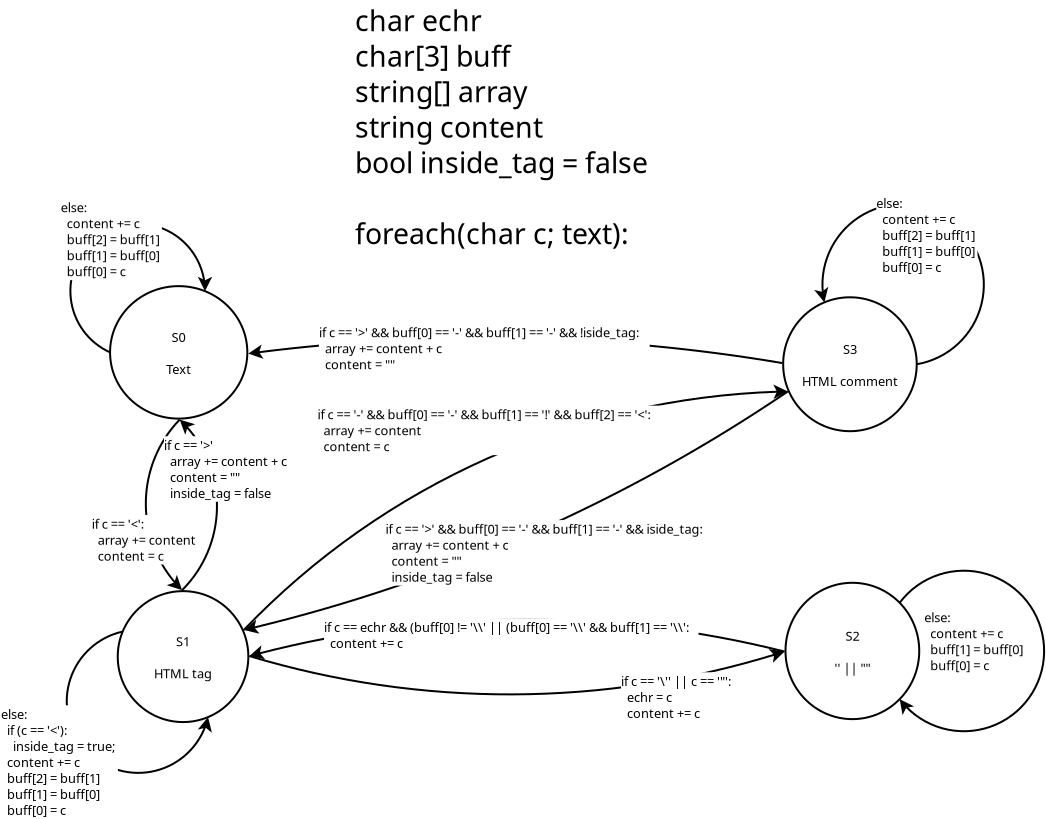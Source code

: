 <?xml version="1.0" encoding="UTF-8"?>
<dia:diagram xmlns:dia="http://www.lysator.liu.se/~alla/dia/">
  <dia:layer name="Pozadí" visible="true" active="true">
    <dia:object type="Flowchart - Ellipse" version="0" id="O0">
      <dia:attribute name="obj_pos">
        <dia:point val="-0.479,-7.361"/>
      </dia:attribute>
      <dia:attribute name="obj_bb">
        <dia:rectangle val="-0.529,-7.411;6.435,-0.687"/>
      </dia:attribute>
      <dia:attribute name="elem_corner">
        <dia:point val="-0.479,-7.361"/>
      </dia:attribute>
      <dia:attribute name="elem_width">
        <dia:real val="6.864"/>
      </dia:attribute>
      <dia:attribute name="elem_height">
        <dia:real val="6.624"/>
      </dia:attribute>
      <dia:attribute name="show_background">
        <dia:boolean val="true"/>
      </dia:attribute>
      <dia:attribute name="padding">
        <dia:real val="0.354"/>
      </dia:attribute>
      <dia:attribute name="text">
        <dia:composite type="text">
          <dia:attribute name="string">
            <dia:string>#S0

Text#</dia:string>
          </dia:attribute>
          <dia:attribute name="font">
            <dia:font family="sans" style="0" name="Helvetica"/>
          </dia:attribute>
          <dia:attribute name="height">
            <dia:real val="0.8"/>
          </dia:attribute>
          <dia:attribute name="pos">
            <dia:point val="2.953,-4.654"/>
          </dia:attribute>
          <dia:attribute name="color">
            <dia:color val="#000000"/>
          </dia:attribute>
          <dia:attribute name="alignment">
            <dia:enum val="1"/>
          </dia:attribute>
        </dia:composite>
      </dia:attribute>
    </dia:object>
    <dia:object type="Flowchart - Ellipse" version="0" id="O1">
      <dia:attribute name="obj_pos">
        <dia:point val="-0.095,7.889"/>
      </dia:attribute>
      <dia:attribute name="obj_bb">
        <dia:rectangle val="-0.145,7.839;6.485,14.486"/>
      </dia:attribute>
      <dia:attribute name="elem_corner">
        <dia:point val="-0.095,7.889"/>
      </dia:attribute>
      <dia:attribute name="elem_width">
        <dia:real val="6.53"/>
      </dia:attribute>
      <dia:attribute name="elem_height">
        <dia:real val="6.547"/>
      </dia:attribute>
      <dia:attribute name="show_background">
        <dia:boolean val="true"/>
      </dia:attribute>
      <dia:attribute name="padding">
        <dia:real val="0.354"/>
      </dia:attribute>
      <dia:attribute name="text">
        <dia:composite type="text">
          <dia:attribute name="string">
            <dia:string>#S1

HTML tag#</dia:string>
          </dia:attribute>
          <dia:attribute name="font">
            <dia:font family="sans" style="0" name="Helvetica"/>
          </dia:attribute>
          <dia:attribute name="height">
            <dia:real val="0.8"/>
          </dia:attribute>
          <dia:attribute name="pos">
            <dia:point val="3.17,10.557"/>
          </dia:attribute>
          <dia:attribute name="color">
            <dia:color val="#000000"/>
          </dia:attribute>
          <dia:attribute name="alignment">
            <dia:enum val="1"/>
          </dia:attribute>
        </dia:composite>
      </dia:attribute>
    </dia:object>
    <dia:object type="Standard - Arc" version="0" id="O2">
      <dia:attribute name="obj_pos">
        <dia:point val="3.17,11.162"/>
      </dia:attribute>
      <dia:attribute name="obj_bb">
        <dia:rectangle val="3.12,10.709;36.687,13.103"/>
      </dia:attribute>
      <dia:attribute name="conn_endpoints">
        <dia:point val="3.17,11.162"/>
        <dia:point val="36.636,10.881"/>
      </dia:attribute>
      <dia:attribute name="curve_distance">
        <dia:real val="2.029"/>
      </dia:attribute>
      <dia:attribute name="end_arrow">
        <dia:enum val="22"/>
      </dia:attribute>
      <dia:attribute name="end_arrow_length">
        <dia:real val="0.5"/>
      </dia:attribute>
      <dia:attribute name="end_arrow_width">
        <dia:real val="0.5"/>
      </dia:attribute>
      <dia:connections>
        <dia:connection handle="0" to="O1" connection="16"/>
        <dia:connection handle="1" to="O12" connection="16"/>
      </dia:connections>
    </dia:object>
    <dia:object type="Standard - Arc" version="0" id="O3">
      <dia:attribute name="obj_pos">
        <dia:point val="2.953,-4.049"/>
      </dia:attribute>
      <dia:attribute name="obj_bb">
        <dia:rectangle val="1.257,-4.1;3.221,11.213"/>
      </dia:attribute>
      <dia:attribute name="conn_endpoints">
        <dia:point val="2.953,-4.049"/>
        <dia:point val="3.17,11.162"/>
      </dia:attribute>
      <dia:attribute name="curve_distance">
        <dia:real val="1.752"/>
      </dia:attribute>
      <dia:attribute name="end_arrow">
        <dia:enum val="22"/>
      </dia:attribute>
      <dia:attribute name="end_arrow_length">
        <dia:real val="0.5"/>
      </dia:attribute>
      <dia:attribute name="end_arrow_width">
        <dia:real val="0.5"/>
      </dia:attribute>
      <dia:connections>
        <dia:connection handle="0" to="O0" connection="16"/>
        <dia:connection handle="1" to="O1" connection="16"/>
      </dia:connections>
    </dia:object>
    <dia:object type="Standard - Arc" version="0" id="O4">
      <dia:attribute name="obj_pos">
        <dia:point val="3.17,11.162"/>
      </dia:attribute>
      <dia:attribute name="obj_bb">
        <dia:rectangle val="2.902,-4.1;4.918,11.213"/>
      </dia:attribute>
      <dia:attribute name="conn_endpoints">
        <dia:point val="3.17,11.162"/>
        <dia:point val="2.953,-4.049"/>
      </dia:attribute>
      <dia:attribute name="curve_distance">
        <dia:real val="1.805"/>
      </dia:attribute>
      <dia:attribute name="end_arrow">
        <dia:enum val="22"/>
      </dia:attribute>
      <dia:attribute name="end_arrow_length">
        <dia:real val="0.5"/>
      </dia:attribute>
      <dia:attribute name="end_arrow_width">
        <dia:real val="0.5"/>
      </dia:attribute>
      <dia:connections>
        <dia:connection handle="0" to="O1" connection="16"/>
        <dia:connection handle="1" to="O0" connection="16"/>
      </dia:connections>
    </dia:object>
    <dia:object type="Standard - Arc" version="0" id="O5">
      <dia:attribute name="obj_pos">
        <dia:point val="36.636,10.881"/>
      </dia:attribute>
      <dia:attribute name="obj_bb">
        <dia:rectangle val="3.12,9.257;36.687,11.364"/>
      </dia:attribute>
      <dia:attribute name="conn_endpoints">
        <dia:point val="36.636,10.881"/>
        <dia:point val="3.17,11.162"/>
      </dia:attribute>
      <dia:attribute name="curve_distance">
        <dia:real val="1.711"/>
      </dia:attribute>
      <dia:attribute name="end_arrow">
        <dia:enum val="22"/>
      </dia:attribute>
      <dia:attribute name="end_arrow_length">
        <dia:real val="0.5"/>
      </dia:attribute>
      <dia:attribute name="end_arrow_width">
        <dia:real val="0.5"/>
      </dia:attribute>
      <dia:connections>
        <dia:connection handle="0" to="O12" connection="16"/>
        <dia:connection handle="1" to="O1" connection="16"/>
      </dia:connections>
    </dia:object>
    <dia:object type="Standard - Arc" version="0" id="O6">
      <dia:attribute name="obj_pos">
        <dia:point val="39.001,8.471"/>
      </dia:attribute>
      <dia:attribute name="obj_bb">
        <dia:rectangle val="38.951,6.817;46.273,14.944"/>
      </dia:attribute>
      <dia:attribute name="conn_endpoints">
        <dia:point val="39.001,8.471"/>
        <dia:point val="39.001,13.291"/>
      </dia:attribute>
      <dia:attribute name="curve_distance">
        <dia:real val="-7.223"/>
      </dia:attribute>
      <dia:attribute name="end_arrow">
        <dia:enum val="22"/>
      </dia:attribute>
      <dia:attribute name="end_arrow_length">
        <dia:real val="0.5"/>
      </dia:attribute>
      <dia:attribute name="end_arrow_width">
        <dia:real val="0.5"/>
      </dia:attribute>
      <dia:connections>
        <dia:connection handle="0" to="O12" connection="2"/>
        <dia:connection handle="1" to="O12" connection="14"/>
      </dia:connections>
    </dia:object>
    <dia:object type="Standard - Arc" version="0" id="O7">
      <dia:attribute name="obj_pos">
        <dia:point val="0.154,9.91"/>
      </dia:attribute>
      <dia:attribute name="obj_bb">
        <dia:rectangle val="-2.695,9.839;4.613,17.026"/>
      </dia:attribute>
      <dia:attribute name="conn_endpoints">
        <dia:point val="0.154,9.91"/>
        <dia:point val="4.42,14.186"/>
      </dia:attribute>
      <dia:attribute name="curve_distance">
        <dia:real val="5.491"/>
      </dia:attribute>
      <dia:attribute name="end_arrow">
        <dia:enum val="22"/>
      </dia:attribute>
      <dia:attribute name="end_arrow_length">
        <dia:real val="0.5"/>
      </dia:attribute>
      <dia:attribute name="end_arrow_width">
        <dia:real val="0.5"/>
      </dia:attribute>
      <dia:connections>
        <dia:connection handle="0" to="O1" connection="7"/>
        <dia:connection handle="1" to="O1" connection="13"/>
      </dia:connections>
    </dia:object>
    <dia:object type="Standard - Arc" version="0" id="O8">
      <dia:attribute name="obj_pos">
        <dia:point val="-0.479,-4.049"/>
      </dia:attribute>
      <dia:attribute name="obj_bb">
        <dia:rectangle val="-2.513,-10.532;4.63,-3.98"/>
      </dia:attribute>
      <dia:attribute name="conn_endpoints">
        <dia:point val="-0.479,-4.049"/>
        <dia:point val="4.266,-7.109"/>
      </dia:attribute>
      <dia:attribute name="curve_distance">
        <dia:real val="-5.195"/>
      </dia:attribute>
      <dia:attribute name="end_arrow">
        <dia:enum val="22"/>
      </dia:attribute>
      <dia:attribute name="end_arrow_length">
        <dia:real val="0.5"/>
      </dia:attribute>
      <dia:attribute name="end_arrow_width">
        <dia:real val="0.5"/>
      </dia:attribute>
      <dia:connections>
        <dia:connection handle="0" to="O0" connection="8"/>
        <dia:connection handle="1" to="O0" connection="3"/>
      </dia:connections>
    </dia:object>
    <dia:object type="Standard - Text" version="1" id="O9">
      <dia:attribute name="obj_pos">
        <dia:point val="-1.398,4.766"/>
      </dia:attribute>
      <dia:attribute name="obj_bb">
        <dia:rectangle val="-1.398,4.171;4.617,6.518"/>
      </dia:attribute>
      <dia:attribute name="text">
        <dia:composite type="text">
          <dia:attribute name="string">
            <dia:string>#if c == '&lt;':
  array += content
  content = c#</dia:string>
          </dia:attribute>
          <dia:attribute name="font">
            <dia:font family="sans" style="0" name="Helvetica"/>
          </dia:attribute>
          <dia:attribute name="height">
            <dia:real val="0.8"/>
          </dia:attribute>
          <dia:attribute name="pos">
            <dia:point val="-1.398,4.766"/>
          </dia:attribute>
          <dia:attribute name="color">
            <dia:color val="#000000"/>
          </dia:attribute>
          <dia:attribute name="alignment">
            <dia:enum val="0"/>
          </dia:attribute>
        </dia:composite>
      </dia:attribute>
      <dia:attribute name="valign">
        <dia:enum val="3"/>
      </dia:attribute>
      <dia:attribute name="fill_color">
        <dia:color val="#ffffff"/>
      </dia:attribute>
      <dia:attribute name="show_background">
        <dia:boolean val="true"/>
      </dia:attribute>
    </dia:object>
    <dia:object type="Standard - Text" version="1" id="O10">
      <dia:attribute name="obj_pos">
        <dia:point val="2.218,0.832"/>
      </dia:attribute>
      <dia:attribute name="obj_bb">
        <dia:rectangle val="2.218,0.219;9.547,3.422"/>
      </dia:attribute>
      <dia:attribute name="text">
        <dia:composite type="text">
          <dia:attribute name="string">
            <dia:string>#if c == '&gt;'
  array += content + c
  content = ""
  inside_tag = false#</dia:string>
          </dia:attribute>
          <dia:attribute name="font">
            <dia:font family="sans" style="0" name="Helvetica"/>
          </dia:attribute>
          <dia:attribute name="height">
            <dia:real val="0.8"/>
          </dia:attribute>
          <dia:attribute name="pos">
            <dia:point val="2.218,0.832"/>
          </dia:attribute>
          <dia:attribute name="color">
            <dia:color val="#000000"/>
          </dia:attribute>
          <dia:attribute name="alignment">
            <dia:enum val="0"/>
          </dia:attribute>
        </dia:composite>
      </dia:attribute>
      <dia:attribute name="valign">
        <dia:enum val="3"/>
      </dia:attribute>
      <dia:attribute name="fill_color">
        <dia:color val="#ffffff"/>
      </dia:attribute>
      <dia:attribute name="show_background">
        <dia:boolean val="true"/>
      </dia:attribute>
    </dia:object>
    <dia:object type="Standard - Text" version="1" id="O11">
      <dia:attribute name="obj_pos">
        <dia:point val="-2.948,-11.051"/>
      </dia:attribute>
      <dia:attribute name="obj_bb">
        <dia:rectangle val="-2.948,-11.646;2.719,-7.699"/>
      </dia:attribute>
      <dia:attribute name="text">
        <dia:composite type="text">
          <dia:attribute name="string">
            <dia:string>#else:
  content += c
  buff[2] = buff[1]
  buff[1] = buff[0]
  buff[0] = c#</dia:string>
          </dia:attribute>
          <dia:attribute name="font">
            <dia:font family="sans" style="0" name="Helvetica"/>
          </dia:attribute>
          <dia:attribute name="height">
            <dia:real val="0.8"/>
          </dia:attribute>
          <dia:attribute name="pos">
            <dia:point val="-2.948,-11.051"/>
          </dia:attribute>
          <dia:attribute name="color">
            <dia:color val="#000000"/>
          </dia:attribute>
          <dia:attribute name="alignment">
            <dia:enum val="0"/>
          </dia:attribute>
        </dia:composite>
      </dia:attribute>
      <dia:attribute name="valign">
        <dia:enum val="3"/>
      </dia:attribute>
      <dia:attribute name="fill_color">
        <dia:color val="#ffffff"/>
      </dia:attribute>
      <dia:attribute name="show_background">
        <dia:boolean val="true"/>
      </dia:attribute>
    </dia:object>
    <dia:object type="Flowchart - Ellipse" version="0" id="O12">
      <dia:attribute name="obj_pos">
        <dia:point val="33.293,7.472"/>
      </dia:attribute>
      <dia:attribute name="obj_bb">
        <dia:rectangle val="33.243,7.422;40.03,14.339"/>
      </dia:attribute>
      <dia:attribute name="elem_corner">
        <dia:point val="33.293,7.472"/>
      </dia:attribute>
      <dia:attribute name="elem_width">
        <dia:real val="6.687"/>
      </dia:attribute>
      <dia:attribute name="elem_height">
        <dia:real val="6.817"/>
      </dia:attribute>
      <dia:attribute name="border_width">
        <dia:real val="0.1"/>
      </dia:attribute>
      <dia:attribute name="show_background">
        <dia:boolean val="true"/>
      </dia:attribute>
      <dia:attribute name="padding">
        <dia:real val="0.354"/>
      </dia:attribute>
      <dia:attribute name="text">
        <dia:composite type="text">
          <dia:attribute name="string">
            <dia:string>#S2

'' || ""#</dia:string>
          </dia:attribute>
          <dia:attribute name="font">
            <dia:font family="sans" style="0" name="Helvetica"/>
          </dia:attribute>
          <dia:attribute name="height">
            <dia:real val="0.8"/>
          </dia:attribute>
          <dia:attribute name="pos">
            <dia:point val="36.636,10.276"/>
          </dia:attribute>
          <dia:attribute name="color">
            <dia:color val="#000000"/>
          </dia:attribute>
          <dia:attribute name="alignment">
            <dia:enum val="1"/>
          </dia:attribute>
        </dia:composite>
      </dia:attribute>
    </dia:object>
    <dia:object type="Standard - Text" version="1" id="O13">
      <dia:attribute name="obj_pos">
        <dia:point val="25.068,12.632"/>
      </dia:attribute>
      <dia:attribute name="obj_bb">
        <dia:rectangle val="25.068,12.037;31.773,14.385"/>
      </dia:attribute>
      <dia:attribute name="text">
        <dia:composite type="text">
          <dia:attribute name="string">
            <dia:string>#if c == '\'' || c == '"':
  echr = c
  content += c#</dia:string>
          </dia:attribute>
          <dia:attribute name="font">
            <dia:font family="sans" style="0" name="Helvetica"/>
          </dia:attribute>
          <dia:attribute name="height">
            <dia:real val="0.8"/>
          </dia:attribute>
          <dia:attribute name="pos">
            <dia:point val="25.068,12.632"/>
          </dia:attribute>
          <dia:attribute name="color">
            <dia:color val="#000000"/>
          </dia:attribute>
          <dia:attribute name="alignment">
            <dia:enum val="0"/>
          </dia:attribute>
        </dia:composite>
      </dia:attribute>
      <dia:attribute name="valign">
        <dia:enum val="3"/>
      </dia:attribute>
      <dia:attribute name="fill_color">
        <dia:color val="#ffffff"/>
      </dia:attribute>
      <dia:attribute name="show_background">
        <dia:boolean val="true"/>
      </dia:attribute>
    </dia:object>
    <dia:object type="Standard - Text" version="1" id="O14">
      <dia:attribute name="obj_pos">
        <dia:point val="10.218,9.932"/>
      </dia:attribute>
      <dia:attribute name="obj_bb">
        <dia:rectangle val="10.218,9.337;31.411,10.885"/>
      </dia:attribute>
      <dia:attribute name="text">
        <dia:composite type="text">
          <dia:attribute name="string">
            <dia:string>#if c == echr &amp;&amp; (buff[0] != '\\' || (buff[0] == '\\' &amp;&amp; buff[1] == '\\':
  content += c#</dia:string>
          </dia:attribute>
          <dia:attribute name="font">
            <dia:font family="sans" style="0" name="Helvetica"/>
          </dia:attribute>
          <dia:attribute name="height">
            <dia:real val="0.8"/>
          </dia:attribute>
          <dia:attribute name="pos">
            <dia:point val="10.218,9.932"/>
          </dia:attribute>
          <dia:attribute name="color">
            <dia:color val="#000000"/>
          </dia:attribute>
          <dia:attribute name="alignment">
            <dia:enum val="0"/>
          </dia:attribute>
        </dia:composite>
      </dia:attribute>
      <dia:attribute name="valign">
        <dia:enum val="3"/>
      </dia:attribute>
      <dia:attribute name="fill_color">
        <dia:color val="#ffffff"/>
      </dia:attribute>
      <dia:attribute name="show_background">
        <dia:boolean val="true"/>
      </dia:attribute>
    </dia:object>
    <dia:object type="Standard - Text" version="1" id="O15">
      <dia:attribute name="obj_pos">
        <dia:point val="-5.932,14.284"/>
      </dia:attribute>
      <dia:attribute name="obj_bb">
        <dia:rectangle val="-5.932,13.689;0.613,19.237"/>
      </dia:attribute>
      <dia:attribute name="text">
        <dia:composite type="text">
          <dia:attribute name="string">
            <dia:string>#else:
  if (c == '&lt;'):
    inside_tag = true;
  content += c
  buff[2] = buff[1]
  buff[1] = buff[0]
  buff[0] = c #</dia:string>
          </dia:attribute>
          <dia:attribute name="font">
            <dia:font family="sans" style="0" name="Helvetica"/>
          </dia:attribute>
          <dia:attribute name="height">
            <dia:real val="0.8"/>
          </dia:attribute>
          <dia:attribute name="pos">
            <dia:point val="-5.932,14.284"/>
          </dia:attribute>
          <dia:attribute name="color">
            <dia:color val="#000000"/>
          </dia:attribute>
          <dia:attribute name="alignment">
            <dia:enum val="0"/>
          </dia:attribute>
        </dia:composite>
      </dia:attribute>
      <dia:attribute name="valign">
        <dia:enum val="3"/>
      </dia:attribute>
      <dia:attribute name="fill_color">
        <dia:color val="#ffffff"/>
      </dia:attribute>
      <dia:attribute name="show_background">
        <dia:boolean val="true"/>
      </dia:attribute>
    </dia:object>
    <dia:object type="Standard - Text" version="1" id="O16">
      <dia:attribute name="obj_pos">
        <dia:point val="40.235,9.447"/>
      </dia:attribute>
      <dia:attribute name="obj_bb">
        <dia:rectangle val="40.235,8.852;45.903,12.0"/>
      </dia:attribute>
      <dia:attribute name="text">
        <dia:composite type="text">
          <dia:attribute name="string">
            <dia:string>#else:
  content += c
  buff[1] = buff[0]
  buff[0] = c#</dia:string>
          </dia:attribute>
          <dia:attribute name="font">
            <dia:font family="sans" style="0" name="Helvetica"/>
          </dia:attribute>
          <dia:attribute name="height">
            <dia:real val="0.8"/>
          </dia:attribute>
          <dia:attribute name="pos">
            <dia:point val="40.235,9.447"/>
          </dia:attribute>
          <dia:attribute name="color">
            <dia:color val="#000000"/>
          </dia:attribute>
          <dia:attribute name="alignment">
            <dia:enum val="0"/>
          </dia:attribute>
        </dia:composite>
      </dia:attribute>
      <dia:attribute name="valign">
        <dia:enum val="3"/>
      </dia:attribute>
    </dia:object>
    <dia:object type="Flowchart - Ellipse" version="0" id="O17">
      <dia:attribute name="obj_pos">
        <dia:point val="33.176,-6.803"/>
      </dia:attribute>
      <dia:attribute name="obj_bb">
        <dia:rectangle val="33.127,-6.853;39.904,-0.058"/>
      </dia:attribute>
      <dia:attribute name="elem_corner">
        <dia:point val="33.176,-6.803"/>
      </dia:attribute>
      <dia:attribute name="elem_width">
        <dia:real val="6.678"/>
      </dia:attribute>
      <dia:attribute name="elem_height">
        <dia:real val="6.695"/>
      </dia:attribute>
      <dia:attribute name="show_background">
        <dia:boolean val="true"/>
      </dia:attribute>
      <dia:attribute name="padding">
        <dia:real val="0.354"/>
      </dia:attribute>
      <dia:attribute name="text">
        <dia:composite type="text">
          <dia:attribute name="string">
            <dia:string>#S3

HTML comment#</dia:string>
          </dia:attribute>
          <dia:attribute name="font">
            <dia:font family="sans" style="0" name="Helvetica"/>
          </dia:attribute>
          <dia:attribute name="height">
            <dia:real val="0.8"/>
          </dia:attribute>
          <dia:attribute name="pos">
            <dia:point val="36.516,-4.06"/>
          </dia:attribute>
          <dia:attribute name="color">
            <dia:color val="#000000"/>
          </dia:attribute>
          <dia:attribute name="alignment">
            <dia:enum val="1"/>
          </dia:attribute>
        </dia:composite>
      </dia:attribute>
    </dia:object>
    <dia:object type="Standard - Arc" version="0" id="O18">
      <dia:attribute name="obj_pos">
        <dia:point val="3.17,11.162"/>
      </dia:attribute>
      <dia:attribute name="obj_bb">
        <dia:rectangle val="3.104,-3.75;36.581,11.228"/>
      </dia:attribute>
      <dia:attribute name="conn_endpoints">
        <dia:point val="3.17,11.162"/>
        <dia:point val="36.516,-3.455"/>
      </dia:attribute>
      <dia:attribute name="curve_distance">
        <dia:real val="-2.964"/>
      </dia:attribute>
      <dia:attribute name="end_arrow">
        <dia:enum val="22"/>
      </dia:attribute>
      <dia:attribute name="end_arrow_length">
        <dia:real val="0.5"/>
      </dia:attribute>
      <dia:attribute name="end_arrow_width">
        <dia:real val="0.5"/>
      </dia:attribute>
      <dia:connections>
        <dia:connection handle="0" to="O1" connection="16"/>
        <dia:connection handle="1" to="O17" connection="16"/>
      </dia:connections>
    </dia:object>
    <dia:object type="Standard - Arc" version="0" id="O19">
      <dia:attribute name="obj_pos">
        <dia:point val="36.516,-3.455"/>
      </dia:attribute>
      <dia:attribute name="obj_bb">
        <dia:rectangle val="3.104,-3.521;36.581,11.323"/>
      </dia:attribute>
      <dia:attribute name="conn_endpoints">
        <dia:point val="36.516,-3.455"/>
        <dia:point val="3.17,11.162"/>
      </dia:attribute>
      <dia:attribute name="curve_distance">
        <dia:real val="-1.361"/>
      </dia:attribute>
      <dia:attribute name="end_arrow">
        <dia:enum val="22"/>
      </dia:attribute>
      <dia:attribute name="end_arrow_length">
        <dia:real val="0.5"/>
      </dia:attribute>
      <dia:attribute name="end_arrow_width">
        <dia:real val="0.5"/>
      </dia:attribute>
      <dia:connections>
        <dia:connection handle="0" to="O17" connection="16"/>
        <dia:connection handle="1" to="O1" connection="16"/>
      </dia:connections>
    </dia:object>
    <dia:object type="Standard - Text" version="1" id="O20">
      <dia:attribute name="obj_pos">
        <dia:point val="9.892,-0.7"/>
      </dia:attribute>
      <dia:attribute name="obj_bb">
        <dia:rectangle val="9.892,-1.295;30.335,1.052"/>
      </dia:attribute>
      <dia:attribute name="text">
        <dia:composite type="text">
          <dia:attribute name="string">
            <dia:string>#if c == '-' &amp;&amp; buff[0] == '-' &amp;&amp; buff[1] == '!' &amp;&amp; buff[2] == '&lt;':
  array += content
  content = c#</dia:string>
          </dia:attribute>
          <dia:attribute name="font">
            <dia:font family="sans" style="0" name="Helvetica"/>
          </dia:attribute>
          <dia:attribute name="height">
            <dia:real val="0.8"/>
          </dia:attribute>
          <dia:attribute name="pos">
            <dia:point val="9.892,-0.7"/>
          </dia:attribute>
          <dia:attribute name="color">
            <dia:color val="#000000"/>
          </dia:attribute>
          <dia:attribute name="alignment">
            <dia:enum val="0"/>
          </dia:attribute>
        </dia:composite>
      </dia:attribute>
      <dia:attribute name="valign">
        <dia:enum val="3"/>
      </dia:attribute>
      <dia:attribute name="fill_color">
        <dia:color val="#ffffff"/>
      </dia:attribute>
      <dia:attribute name="show_background">
        <dia:boolean val="true"/>
      </dia:attribute>
    </dia:object>
    <dia:object type="Standard - Arc" version="0" id="O21">
      <dia:attribute name="obj_pos">
        <dia:point val="39.855,-3.455"/>
      </dia:attribute>
      <dia:attribute name="obj_bb">
        <dia:rectangle val="34.726,-11.518;43.26,-3.386"/>
      </dia:attribute>
      <dia:attribute name="conn_endpoints">
        <dia:point val="39.855,-3.455"/>
        <dia:point val="35.238,-6.548"/>
      </dia:attribute>
      <dia:attribute name="curve_distance">
        <dia:real val="6.961"/>
      </dia:attribute>
      <dia:attribute name="end_arrow">
        <dia:enum val="22"/>
      </dia:attribute>
      <dia:attribute name="end_arrow_length">
        <dia:real val="0.5"/>
      </dia:attribute>
      <dia:attribute name="end_arrow_width">
        <dia:real val="0.5"/>
      </dia:attribute>
      <dia:connections>
        <dia:connection handle="0" to="O17" connection="0"/>
        <dia:connection handle="1" to="O17" connection="5"/>
      </dia:connections>
    </dia:object>
    <dia:object type="Standard - Text" version="1" id="O22">
      <dia:attribute name="obj_pos">
        <dia:point val="37.832,-11.267"/>
      </dia:attribute>
      <dia:attribute name="obj_bb">
        <dia:rectangle val="37.832,-11.862;43.5,-7.914"/>
      </dia:attribute>
      <dia:attribute name="text">
        <dia:composite type="text">
          <dia:attribute name="string">
            <dia:string>#else:
  content += c
  buff[2] = buff[1]
  buff[1] = buff[0]
  buff[0] = c#</dia:string>
          </dia:attribute>
          <dia:attribute name="font">
            <dia:font family="sans" style="0" name="Helvetica"/>
          </dia:attribute>
          <dia:attribute name="height">
            <dia:real val="0.8"/>
          </dia:attribute>
          <dia:attribute name="pos">
            <dia:point val="37.832,-11.267"/>
          </dia:attribute>
          <dia:attribute name="color">
            <dia:color val="#000000"/>
          </dia:attribute>
          <dia:attribute name="alignment">
            <dia:enum val="0"/>
          </dia:attribute>
        </dia:composite>
      </dia:attribute>
      <dia:attribute name="valign">
        <dia:enum val="3"/>
      </dia:attribute>
      <dia:attribute name="fill_color">
        <dia:color val="#ffffff"/>
      </dia:attribute>
      <dia:attribute name="show_background">
        <dia:boolean val="true"/>
      </dia:attribute>
    </dia:object>
    <dia:object type="Standard - Text" version="1" id="O23">
      <dia:attribute name="obj_pos">
        <dia:point val="13.291,5.023"/>
      </dia:attribute>
      <dia:attribute name="obj_bb">
        <dia:rectangle val="13.291,4.428;32.346,7.575"/>
      </dia:attribute>
      <dia:attribute name="text">
        <dia:composite type="text">
          <dia:attribute name="string">
            <dia:string>#if c == '&gt;' &amp;&amp; buff[0] == '-' &amp;&amp; buff[1] == '-' &amp;&amp; iside_tag:
  array += content + c
  content = ""
  inside_tag = false#</dia:string>
          </dia:attribute>
          <dia:attribute name="font">
            <dia:font family="sans" style="0" name="Helvetica"/>
          </dia:attribute>
          <dia:attribute name="height">
            <dia:real val="0.8"/>
          </dia:attribute>
          <dia:attribute name="pos">
            <dia:point val="13.291,5.023"/>
          </dia:attribute>
          <dia:attribute name="color">
            <dia:color val="#000000"/>
          </dia:attribute>
          <dia:attribute name="alignment">
            <dia:enum val="0"/>
          </dia:attribute>
        </dia:composite>
      </dia:attribute>
      <dia:attribute name="valign">
        <dia:enum val="3"/>
      </dia:attribute>
      <dia:attribute name="fill_color">
        <dia:color val="#ffffff"/>
      </dia:attribute>
      <dia:attribute name="show_background">
        <dia:boolean val="true"/>
      </dia:attribute>
    </dia:object>
    <dia:object type="Standard - Text" version="1" id="O24">
      <dia:attribute name="obj_pos">
        <dia:point val="11.773,-20.1"/>
      </dia:attribute>
      <dia:attribute name="obj_bb">
        <dia:rectangle val="11.773,-21.418;27.961,-9.122"/>
      </dia:attribute>
      <dia:attribute name="text">
        <dia:composite type="text">
          <dia:attribute name="string">
            <dia:string>#char echr
char[3] buff
string[] array
string content
bool inside_tag = false

foreach(char c; text):#</dia:string>
          </dia:attribute>
          <dia:attribute name="font">
            <dia:font family="sans" style="0" name="Helvetica"/>
          </dia:attribute>
          <dia:attribute name="height">
            <dia:real val="1.774"/>
          </dia:attribute>
          <dia:attribute name="pos">
            <dia:point val="11.773,-20.1"/>
          </dia:attribute>
          <dia:attribute name="color">
            <dia:color val="#000000"/>
          </dia:attribute>
          <dia:attribute name="alignment">
            <dia:enum val="0"/>
          </dia:attribute>
        </dia:composite>
      </dia:attribute>
      <dia:attribute name="valign">
        <dia:enum val="3"/>
      </dia:attribute>
    </dia:object>
    <dia:object type="Standard - Arc" version="0" id="O25">
      <dia:attribute name="obj_pos">
        <dia:point val="36.516,-3.455"/>
      </dia:attribute>
      <dia:attribute name="obj_bb">
        <dia:rectangle val="2.902,-4.824;36.566,-3.404"/>
      </dia:attribute>
      <dia:attribute name="conn_endpoints">
        <dia:point val="36.516,-3.455"/>
        <dia:point val="2.953,-4.049"/>
      </dia:attribute>
      <dia:attribute name="curve_distance">
        <dia:real val="1"/>
      </dia:attribute>
      <dia:attribute name="end_arrow">
        <dia:enum val="22"/>
      </dia:attribute>
      <dia:attribute name="end_arrow_length">
        <dia:real val="0.5"/>
      </dia:attribute>
      <dia:attribute name="end_arrow_width">
        <dia:real val="0.5"/>
      </dia:attribute>
      <dia:connections>
        <dia:connection handle="0" to="O17" connection="16"/>
        <dia:connection handle="1" to="O0" connection="16"/>
      </dia:connections>
    </dia:object>
    <dia:object type="Standard - Text" version="1" id="O26">
      <dia:attribute name="obj_pos">
        <dia:point val="9.965,-4.81"/>
      </dia:attribute>
      <dia:attribute name="obj_bb">
        <dia:rectangle val="9.965,-5.405;29.277,-3.058"/>
      </dia:attribute>
      <dia:attribute name="text">
        <dia:composite type="text">
          <dia:attribute name="string">
            <dia:string>#if c == '&gt;' &amp;&amp; buff[0] == '-' &amp;&amp; buff[1] == '-' &amp;&amp; !iside_tag:
  array += content + c
  content = ""#</dia:string>
          </dia:attribute>
          <dia:attribute name="font">
            <dia:font family="sans" style="0" name="Helvetica"/>
          </dia:attribute>
          <dia:attribute name="height">
            <dia:real val="0.8"/>
          </dia:attribute>
          <dia:attribute name="pos">
            <dia:point val="9.965,-4.81"/>
          </dia:attribute>
          <dia:attribute name="color">
            <dia:color val="#000000"/>
          </dia:attribute>
          <dia:attribute name="alignment">
            <dia:enum val="0"/>
          </dia:attribute>
        </dia:composite>
      </dia:attribute>
      <dia:attribute name="valign">
        <dia:enum val="3"/>
      </dia:attribute>
      <dia:attribute name="fill_color">
        <dia:color val="#ffffff"/>
      </dia:attribute>
      <dia:attribute name="show_background">
        <dia:boolean val="true"/>
      </dia:attribute>
    </dia:object>
  </dia:layer>
</dia:diagram>

